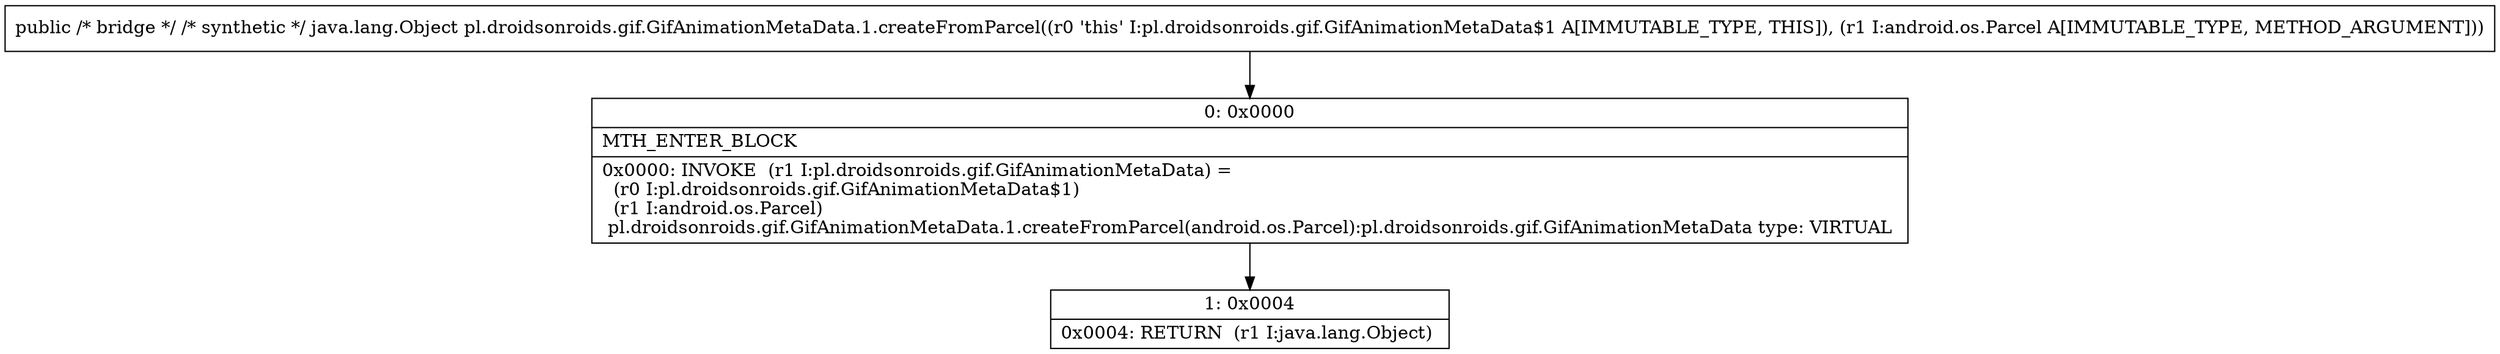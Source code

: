 digraph "CFG forpl.droidsonroids.gif.GifAnimationMetaData.1.createFromParcel(Landroid\/os\/Parcel;)Ljava\/lang\/Object;" {
Node_0 [shape=record,label="{0\:\ 0x0000|MTH_ENTER_BLOCK\l|0x0000: INVOKE  (r1 I:pl.droidsonroids.gif.GifAnimationMetaData) = \l  (r0 I:pl.droidsonroids.gif.GifAnimationMetaData$1)\l  (r1 I:android.os.Parcel)\l pl.droidsonroids.gif.GifAnimationMetaData.1.createFromParcel(android.os.Parcel):pl.droidsonroids.gif.GifAnimationMetaData type: VIRTUAL \l}"];
Node_1 [shape=record,label="{1\:\ 0x0004|0x0004: RETURN  (r1 I:java.lang.Object) \l}"];
MethodNode[shape=record,label="{public \/* bridge *\/ \/* synthetic *\/ java.lang.Object pl.droidsonroids.gif.GifAnimationMetaData.1.createFromParcel((r0 'this' I:pl.droidsonroids.gif.GifAnimationMetaData$1 A[IMMUTABLE_TYPE, THIS]), (r1 I:android.os.Parcel A[IMMUTABLE_TYPE, METHOD_ARGUMENT])) }"];
MethodNode -> Node_0;
Node_0 -> Node_1;
}

